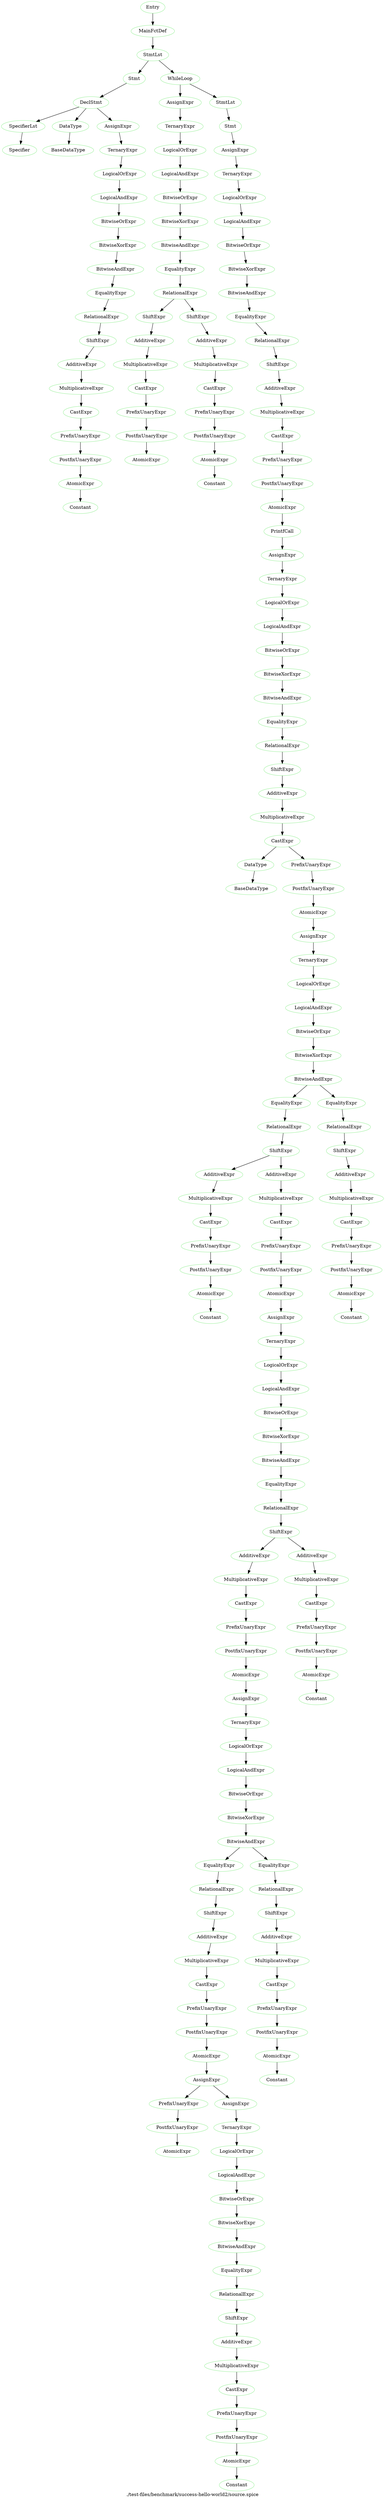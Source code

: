 digraph {
 rankdir="TB";
 label="./test-files/benchmark/success-hello-world2/source.spice";
 L1C1_Entry [color="lightgreen",label="Entry"];
 L3C1_MainFctDef [color="lightgreen",label="MainFctDef"];
 L1C1_Entry -> L3C1_MainFctDef;
 L4C5_StmtLst [color="lightgreen",label="StmtLst"];
 L3C1_MainFctDef -> L4C5_StmtLst;
 L4C5_Stmt [color="lightgreen",label="Stmt"];
 L4C5_StmtLst -> L4C5_Stmt;
 L4C5_DeclStmt [color="lightgreen",label="DeclStmt"];
 L4C5_Stmt -> L4C5_DeclStmt;
 L4C5_SpecifierLst [color="lightgreen",label="SpecifierLst"];
 L4C5_DeclStmt -> L4C5_SpecifierLst;
 L4C5_Specifier [color="lightgreen",label="Specifier"];
 L4C5_SpecifierLst -> L4C5_Specifier;
 L4C14_DataType [color="lightgreen",label="DataType"];
 L4C5_DeclStmt -> L4C14_DataType;
 L4C14_BaseDataType [color="lightgreen",label="BaseDataType"];
 L4C14_DataType -> L4C14_BaseDataType;
 L4C24_AssignExpr [color="lightgreen",label="AssignExpr"];
 L4C5_DeclStmt -> L4C24_AssignExpr;
 L4C24_TernaryExpr [color="lightgreen",label="TernaryExpr"];
 L4C24_AssignExpr -> L4C24_TernaryExpr;
 L4C24_LogicalOrExpr [color="lightgreen",label="LogicalOrExpr"];
 L4C24_TernaryExpr -> L4C24_LogicalOrExpr;
 L4C24_LogicalAndExpr [color="lightgreen",label="LogicalAndExpr"];
 L4C24_LogicalOrExpr -> L4C24_LogicalAndExpr;
 L4C24_BitwiseOrExpr [color="lightgreen",label="BitwiseOrExpr"];
 L4C24_LogicalAndExpr -> L4C24_BitwiseOrExpr;
 L4C24_BitwiseXorExpr [color="lightgreen",label="BitwiseXorExpr"];
 L4C24_BitwiseOrExpr -> L4C24_BitwiseXorExpr;
 L4C24_BitwiseAndExpr [color="lightgreen",label="BitwiseAndExpr"];
 L4C24_BitwiseXorExpr -> L4C24_BitwiseAndExpr;
 L4C24_EqualityExpr [color="lightgreen",label="EqualityExpr"];
 L4C24_BitwiseAndExpr -> L4C24_EqualityExpr;
 L4C24_RelationalExpr [color="lightgreen",label="RelationalExpr"];
 L4C24_EqualityExpr -> L4C24_RelationalExpr;
 L4C24_ShiftExpr [color="lightgreen",label="ShiftExpr"];
 L4C24_RelationalExpr -> L4C24_ShiftExpr;
 L4C24_AdditiveExpr [color="lightgreen",label="AdditiveExpr"];
 L4C24_ShiftExpr -> L4C24_AdditiveExpr;
 L4C24_MultiplicativeExpr [color="lightgreen",label="MultiplicativeExpr"];
 L4C24_AdditiveExpr -> L4C24_MultiplicativeExpr;
 L4C24_CastExpr [color="lightgreen",label="CastExpr"];
 L4C24_MultiplicativeExpr -> L4C24_CastExpr;
 L4C24_PrefixUnaryExpr [color="lightgreen",label="PrefixUnaryExpr"];
 L4C24_CastExpr -> L4C24_PrefixUnaryExpr;
 L4C24_PostfixUnaryExpr [color="lightgreen",label="PostfixUnaryExpr"];
 L4C24_PrefixUnaryExpr -> L4C24_PostfixUnaryExpr;
 L4C24_AtomicExpr [color="lightgreen",label="AtomicExpr"];
 L4C24_PostfixUnaryExpr -> L4C24_AtomicExpr;
 L4C24_Constant [color="lightgreen",label="Constant"];
 L4C24_AtomicExpr -> L4C24_Constant;
 L5C5_WhileLoop [color="lightgreen",label="WhileLoop"];
 L4C5_StmtLst -> L5C5_WhileLoop;
 L5C11_AssignExpr [color="lightgreen",label="AssignExpr"];
 L5C5_WhileLoop -> L5C11_AssignExpr;
 L5C11_TernaryExpr [color="lightgreen",label="TernaryExpr"];
 L5C11_AssignExpr -> L5C11_TernaryExpr;
 L5C11_LogicalOrExpr [color="lightgreen",label="LogicalOrExpr"];
 L5C11_TernaryExpr -> L5C11_LogicalOrExpr;
 L5C11_LogicalAndExpr [color="lightgreen",label="LogicalAndExpr"];
 L5C11_LogicalOrExpr -> L5C11_LogicalAndExpr;
 L5C11_BitwiseOrExpr [color="lightgreen",label="BitwiseOrExpr"];
 L5C11_LogicalAndExpr -> L5C11_BitwiseOrExpr;
 L5C11_BitwiseXorExpr [color="lightgreen",label="BitwiseXorExpr"];
 L5C11_BitwiseOrExpr -> L5C11_BitwiseXorExpr;
 L5C11_BitwiseAndExpr [color="lightgreen",label="BitwiseAndExpr"];
 L5C11_BitwiseXorExpr -> L5C11_BitwiseAndExpr;
 L5C11_EqualityExpr [color="lightgreen",label="EqualityExpr"];
 L5C11_BitwiseAndExpr -> L5C11_EqualityExpr;
 L5C11_RelationalExpr [color="lightgreen",label="RelationalExpr"];
 L5C11_EqualityExpr -> L5C11_RelationalExpr;
 L5C11_ShiftExpr [color="lightgreen",label="ShiftExpr"];
 L5C11_RelationalExpr -> L5C11_ShiftExpr;
 L5C11_AdditiveExpr [color="lightgreen",label="AdditiveExpr"];
 L5C11_ShiftExpr -> L5C11_AdditiveExpr;
 L5C11_MultiplicativeExpr [color="lightgreen",label="MultiplicativeExpr"];
 L5C11_AdditiveExpr -> L5C11_MultiplicativeExpr;
 L5C11_CastExpr [color="lightgreen",label="CastExpr"];
 L5C11_MultiplicativeExpr -> L5C11_CastExpr;
 L5C11_PrefixUnaryExpr [color="lightgreen",label="PrefixUnaryExpr"];
 L5C11_CastExpr -> L5C11_PrefixUnaryExpr;
 L5C11_PostfixUnaryExpr [color="lightgreen",label="PostfixUnaryExpr"];
 L5C11_PrefixUnaryExpr -> L5C11_PostfixUnaryExpr;
 L5C11_AtomicExpr [color="lightgreen",label="AtomicExpr"];
 L5C11_PostfixUnaryExpr -> L5C11_AtomicExpr;
 L5C16_ShiftExpr [color="lightgreen",label="ShiftExpr"];
 L5C11_RelationalExpr -> L5C16_ShiftExpr;
 L5C16_AdditiveExpr [color="lightgreen",label="AdditiveExpr"];
 L5C16_ShiftExpr -> L5C16_AdditiveExpr;
 L5C16_MultiplicativeExpr [color="lightgreen",label="MultiplicativeExpr"];
 L5C16_AdditiveExpr -> L5C16_MultiplicativeExpr;
 L5C16_CastExpr [color="lightgreen",label="CastExpr"];
 L5C16_MultiplicativeExpr -> L5C16_CastExpr;
 L5C16_PrefixUnaryExpr [color="lightgreen",label="PrefixUnaryExpr"];
 L5C16_CastExpr -> L5C16_PrefixUnaryExpr;
 L5C16_PostfixUnaryExpr [color="lightgreen",label="PostfixUnaryExpr"];
 L5C16_PrefixUnaryExpr -> L5C16_PostfixUnaryExpr;
 L5C16_AtomicExpr [color="lightgreen",label="AtomicExpr"];
 L5C16_PostfixUnaryExpr -> L5C16_AtomicExpr;
 L5C16_Constant [color="lightgreen",label="Constant"];
 L5C16_AtomicExpr -> L5C16_Constant;
 L6C9_StmtLst [color="lightgreen",label="StmtLst"];
 L5C5_WhileLoop -> L6C9_StmtLst;
 L6C9_Stmt [color="lightgreen",label="Stmt"];
 L6C9_StmtLst -> L6C9_Stmt;
 L6C9_AssignExpr [color="lightgreen",label="AssignExpr"];
 L6C9_Stmt -> L6C9_AssignExpr;
 L6C9_TernaryExpr [color="lightgreen",label="TernaryExpr"];
 L6C9_AssignExpr -> L6C9_TernaryExpr;
 L6C9_LogicalOrExpr [color="lightgreen",label="LogicalOrExpr"];
 L6C9_TernaryExpr -> L6C9_LogicalOrExpr;
 L6C9_LogicalAndExpr [color="lightgreen",label="LogicalAndExpr"];
 L6C9_LogicalOrExpr -> L6C9_LogicalAndExpr;
 L6C9_BitwiseOrExpr [color="lightgreen",label="BitwiseOrExpr"];
 L6C9_LogicalAndExpr -> L6C9_BitwiseOrExpr;
 L6C9_BitwiseXorExpr [color="lightgreen",label="BitwiseXorExpr"];
 L6C9_BitwiseOrExpr -> L6C9_BitwiseXorExpr;
 L6C9_BitwiseAndExpr [color="lightgreen",label="BitwiseAndExpr"];
 L6C9_BitwiseXorExpr -> L6C9_BitwiseAndExpr;
 L6C9_EqualityExpr [color="lightgreen",label="EqualityExpr"];
 L6C9_BitwiseAndExpr -> L6C9_EqualityExpr;
 L6C9_RelationalExpr [color="lightgreen",label="RelationalExpr"];
 L6C9_EqualityExpr -> L6C9_RelationalExpr;
 L6C9_ShiftExpr [color="lightgreen",label="ShiftExpr"];
 L6C9_RelationalExpr -> L6C9_ShiftExpr;
 L6C9_AdditiveExpr [color="lightgreen",label="AdditiveExpr"];
 L6C9_ShiftExpr -> L6C9_AdditiveExpr;
 L6C9_MultiplicativeExpr [color="lightgreen",label="MultiplicativeExpr"];
 L6C9_AdditiveExpr -> L6C9_MultiplicativeExpr;
 L6C9_CastExpr [color="lightgreen",label="CastExpr"];
 L6C9_MultiplicativeExpr -> L6C9_CastExpr;
 L6C9_PrefixUnaryExpr [color="lightgreen",label="PrefixUnaryExpr"];
 L6C9_CastExpr -> L6C9_PrefixUnaryExpr;
 L6C9_PostfixUnaryExpr [color="lightgreen",label="PostfixUnaryExpr"];
 L6C9_PrefixUnaryExpr -> L6C9_PostfixUnaryExpr;
 L6C9_AtomicExpr [color="lightgreen",label="AtomicExpr"];
 L6C9_PostfixUnaryExpr -> L6C9_AtomicExpr;
 L6C9_PrintfCall [color="lightgreen",label="PrintfCall"];
 L6C9_AtomicExpr -> L6C9_PrintfCall;
 L6C22_AssignExpr [color="lightgreen",label="AssignExpr"];
 L6C9_PrintfCall -> L6C22_AssignExpr;
 L6C22_TernaryExpr [color="lightgreen",label="TernaryExpr"];
 L6C22_AssignExpr -> L6C22_TernaryExpr;
 L6C22_LogicalOrExpr [color="lightgreen",label="LogicalOrExpr"];
 L6C22_TernaryExpr -> L6C22_LogicalOrExpr;
 L6C22_LogicalAndExpr [color="lightgreen",label="LogicalAndExpr"];
 L6C22_LogicalOrExpr -> L6C22_LogicalAndExpr;
 L6C22_BitwiseOrExpr [color="lightgreen",label="BitwiseOrExpr"];
 L6C22_LogicalAndExpr -> L6C22_BitwiseOrExpr;
 L6C22_BitwiseXorExpr [color="lightgreen",label="BitwiseXorExpr"];
 L6C22_BitwiseOrExpr -> L6C22_BitwiseXorExpr;
 L6C22_BitwiseAndExpr [color="lightgreen",label="BitwiseAndExpr"];
 L6C22_BitwiseXorExpr -> L6C22_BitwiseAndExpr;
 L6C22_EqualityExpr [color="lightgreen",label="EqualityExpr"];
 L6C22_BitwiseAndExpr -> L6C22_EqualityExpr;
 L6C22_RelationalExpr [color="lightgreen",label="RelationalExpr"];
 L6C22_EqualityExpr -> L6C22_RelationalExpr;
 L6C22_ShiftExpr [color="lightgreen",label="ShiftExpr"];
 L6C22_RelationalExpr -> L6C22_ShiftExpr;
 L6C22_AdditiveExpr [color="lightgreen",label="AdditiveExpr"];
 L6C22_ShiftExpr -> L6C22_AdditiveExpr;
 L6C22_MultiplicativeExpr [color="lightgreen",label="MultiplicativeExpr"];
 L6C22_AdditiveExpr -> L6C22_MultiplicativeExpr;
 L6C22_CastExpr [color="lightgreen",label="CastExpr"];
 L6C22_MultiplicativeExpr -> L6C22_CastExpr;
 L6C23_DataType [color="lightgreen",label="DataType"];
 L6C22_CastExpr -> L6C23_DataType;
 L6C23_BaseDataType [color="lightgreen",label="BaseDataType"];
 L6C23_DataType -> L6C23_BaseDataType;
 L6C29_PrefixUnaryExpr [color="lightgreen",label="PrefixUnaryExpr"];
 L6C22_CastExpr -> L6C29_PrefixUnaryExpr;
 L6C29_PostfixUnaryExpr [color="lightgreen",label="PostfixUnaryExpr"];
 L6C29_PrefixUnaryExpr -> L6C29_PostfixUnaryExpr;
 L6C29_AtomicExpr [color="lightgreen",label="AtomicExpr"];
 L6C29_PostfixUnaryExpr -> L6C29_AtomicExpr;
 L6C30_AssignExpr [color="lightgreen",label="AssignExpr"];
 L6C29_AtomicExpr -> L6C30_AssignExpr;
 L6C30_TernaryExpr [color="lightgreen",label="TernaryExpr"];
 L6C30_AssignExpr -> L6C30_TernaryExpr;
 L6C30_LogicalOrExpr [color="lightgreen",label="LogicalOrExpr"];
 L6C30_TernaryExpr -> L6C30_LogicalOrExpr;
 L6C30_LogicalAndExpr [color="lightgreen",label="LogicalAndExpr"];
 L6C30_LogicalOrExpr -> L6C30_LogicalAndExpr;
 L6C30_BitwiseOrExpr [color="lightgreen",label="BitwiseOrExpr"];
 L6C30_LogicalAndExpr -> L6C30_BitwiseOrExpr;
 L6C30_BitwiseXorExpr [color="lightgreen",label="BitwiseXorExpr"];
 L6C30_BitwiseOrExpr -> L6C30_BitwiseXorExpr;
 L6C30_BitwiseAndExpr [color="lightgreen",label="BitwiseAndExpr"];
 L6C30_BitwiseXorExpr -> L6C30_BitwiseAndExpr;
 L6C30_EqualityExpr [color="lightgreen",label="EqualityExpr"];
 L6C30_BitwiseAndExpr -> L6C30_EqualityExpr;
 L6C30_RelationalExpr [color="lightgreen",label="RelationalExpr"];
 L6C30_EqualityExpr -> L6C30_RelationalExpr;
 L6C30_ShiftExpr [color="lightgreen",label="ShiftExpr"];
 L6C30_RelationalExpr -> L6C30_ShiftExpr;
 L6C30_AdditiveExpr [color="lightgreen",label="AdditiveExpr"];
 L6C30_ShiftExpr -> L6C30_AdditiveExpr;
 L6C30_MultiplicativeExpr [color="lightgreen",label="MultiplicativeExpr"];
 L6C30_AdditiveExpr -> L6C30_MultiplicativeExpr;
 L6C30_CastExpr [color="lightgreen",label="CastExpr"];
 L6C30_MultiplicativeExpr -> L6C30_CastExpr;
 L6C30_PrefixUnaryExpr [color="lightgreen",label="PrefixUnaryExpr"];
 L6C30_CastExpr -> L6C30_PrefixUnaryExpr;
 L6C30_PostfixUnaryExpr [color="lightgreen",label="PostfixUnaryExpr"];
 L6C30_PrefixUnaryExpr -> L6C30_PostfixUnaryExpr;
 L6C30_AtomicExpr [color="lightgreen",label="AtomicExpr"];
 L6C30_PostfixUnaryExpr -> L6C30_AtomicExpr;
 L6C30_Constant [color="lightgreen",label="Constant"];
 L6C30_AtomicExpr -> L6C30_Constant;
 L6C54_AdditiveExpr [color="lightgreen",label="AdditiveExpr"];
 L6C30_ShiftExpr -> L6C54_AdditiveExpr;
 L6C54_MultiplicativeExpr [color="lightgreen",label="MultiplicativeExpr"];
 L6C54_AdditiveExpr -> L6C54_MultiplicativeExpr;
 L6C54_CastExpr [color="lightgreen",label="CastExpr"];
 L6C54_MultiplicativeExpr -> L6C54_CastExpr;
 L6C54_PrefixUnaryExpr [color="lightgreen",label="PrefixUnaryExpr"];
 L6C54_CastExpr -> L6C54_PrefixUnaryExpr;
 L6C54_PostfixUnaryExpr [color="lightgreen",label="PostfixUnaryExpr"];
 L6C54_PrefixUnaryExpr -> L6C54_PostfixUnaryExpr;
 L6C54_AtomicExpr [color="lightgreen",label="AtomicExpr"];
 L6C54_PostfixUnaryExpr -> L6C54_AtomicExpr;
 L6C55_AssignExpr [color="lightgreen",label="AssignExpr"];
 L6C54_AtomicExpr -> L6C55_AssignExpr;
 L6C55_TernaryExpr [color="lightgreen",label="TernaryExpr"];
 L6C55_AssignExpr -> L6C55_TernaryExpr;
 L6C55_LogicalOrExpr [color="lightgreen",label="LogicalOrExpr"];
 L6C55_TernaryExpr -> L6C55_LogicalOrExpr;
 L6C55_LogicalAndExpr [color="lightgreen",label="LogicalAndExpr"];
 L6C55_LogicalOrExpr -> L6C55_LogicalAndExpr;
 L6C55_BitwiseOrExpr [color="lightgreen",label="BitwiseOrExpr"];
 L6C55_LogicalAndExpr -> L6C55_BitwiseOrExpr;
 L6C55_BitwiseXorExpr [color="lightgreen",label="BitwiseXorExpr"];
 L6C55_BitwiseOrExpr -> L6C55_BitwiseXorExpr;
 L6C55_BitwiseAndExpr [color="lightgreen",label="BitwiseAndExpr"];
 L6C55_BitwiseXorExpr -> L6C55_BitwiseAndExpr;
 L6C55_EqualityExpr [color="lightgreen",label="EqualityExpr"];
 L6C55_BitwiseAndExpr -> L6C55_EqualityExpr;
 L6C55_RelationalExpr [color="lightgreen",label="RelationalExpr"];
 L6C55_EqualityExpr -> L6C55_RelationalExpr;
 L6C55_ShiftExpr [color="lightgreen",label="ShiftExpr"];
 L6C55_RelationalExpr -> L6C55_ShiftExpr;
 L6C55_AdditiveExpr [color="lightgreen",label="AdditiveExpr"];
 L6C55_ShiftExpr -> L6C55_AdditiveExpr;
 L6C55_MultiplicativeExpr [color="lightgreen",label="MultiplicativeExpr"];
 L6C55_AdditiveExpr -> L6C55_MultiplicativeExpr;
 L6C55_CastExpr [color="lightgreen",label="CastExpr"];
 L6C55_MultiplicativeExpr -> L6C55_CastExpr;
 L6C55_PrefixUnaryExpr [color="lightgreen",label="PrefixUnaryExpr"];
 L6C55_CastExpr -> L6C55_PrefixUnaryExpr;
 L6C55_PostfixUnaryExpr [color="lightgreen",label="PostfixUnaryExpr"];
 L6C55_PrefixUnaryExpr -> L6C55_PostfixUnaryExpr;
 L6C55_AtomicExpr [color="lightgreen",label="AtomicExpr"];
 L6C55_PostfixUnaryExpr -> L6C55_AtomicExpr;
 L6C56_AssignExpr [color="lightgreen",label="AssignExpr"];
 L6C55_AtomicExpr -> L6C56_AssignExpr;
 L6C56_TernaryExpr [color="lightgreen",label="TernaryExpr"];
 L6C56_AssignExpr -> L6C56_TernaryExpr;
 L6C56_LogicalOrExpr [color="lightgreen",label="LogicalOrExpr"];
 L6C56_TernaryExpr -> L6C56_LogicalOrExpr;
 L6C56_LogicalAndExpr [color="lightgreen",label="LogicalAndExpr"];
 L6C56_LogicalOrExpr -> L6C56_LogicalAndExpr;
 L6C56_BitwiseOrExpr [color="lightgreen",label="BitwiseOrExpr"];
 L6C56_LogicalAndExpr -> L6C56_BitwiseOrExpr;
 L6C56_BitwiseXorExpr [color="lightgreen",label="BitwiseXorExpr"];
 L6C56_BitwiseOrExpr -> L6C56_BitwiseXorExpr;
 L6C56_BitwiseAndExpr [color="lightgreen",label="BitwiseAndExpr"];
 L6C56_BitwiseXorExpr -> L6C56_BitwiseAndExpr;
 L6C56_EqualityExpr [color="lightgreen",label="EqualityExpr"];
 L6C56_BitwiseAndExpr -> L6C56_EqualityExpr;
 L6C56_RelationalExpr [color="lightgreen",label="RelationalExpr"];
 L6C56_EqualityExpr -> L6C56_RelationalExpr;
 L6C56_ShiftExpr [color="lightgreen",label="ShiftExpr"];
 L6C56_RelationalExpr -> L6C56_ShiftExpr;
 L6C56_AdditiveExpr [color="lightgreen",label="AdditiveExpr"];
 L6C56_ShiftExpr -> L6C56_AdditiveExpr;
 L6C56_MultiplicativeExpr [color="lightgreen",label="MultiplicativeExpr"];
 L6C56_AdditiveExpr -> L6C56_MultiplicativeExpr;
 L6C56_CastExpr [color="lightgreen",label="CastExpr"];
 L6C56_MultiplicativeExpr -> L6C56_CastExpr;
 L6C56_PrefixUnaryExpr [color="lightgreen",label="PrefixUnaryExpr"];
 L6C56_CastExpr -> L6C56_PrefixUnaryExpr;
 L6C56_PostfixUnaryExpr [color="lightgreen",label="PostfixUnaryExpr"];
 L6C56_PrefixUnaryExpr -> L6C56_PostfixUnaryExpr;
 L6C56_AtomicExpr [color="lightgreen",label="AtomicExpr"];
 L6C56_PostfixUnaryExpr -> L6C56_AtomicExpr;
 L6C57_AssignExpr [color="lightgreen",label="AssignExpr"];
 L6C56_AtomicExpr -> L6C57_AssignExpr;
 L6C57_PrefixUnaryExpr [color="lightgreen",label="PrefixUnaryExpr"];
 L6C57_AssignExpr -> L6C57_PrefixUnaryExpr;
 L6C57_PostfixUnaryExpr [color="lightgreen",label="PostfixUnaryExpr"];
 L6C57_PrefixUnaryExpr -> L6C57_PostfixUnaryExpr;
 L6C57_AtomicExpr [color="lightgreen",label="AtomicExpr"];
 L6C57_PostfixUnaryExpr -> L6C57_AtomicExpr;
 L6C64_AssignExpr [color="lightgreen",label="AssignExpr"];
 L6C57_AssignExpr -> L6C64_AssignExpr;
 L6C64_TernaryExpr [color="lightgreen",label="TernaryExpr"];
 L6C64_AssignExpr -> L6C64_TernaryExpr;
 L6C64_LogicalOrExpr [color="lightgreen",label="LogicalOrExpr"];
 L6C64_TernaryExpr -> L6C64_LogicalOrExpr;
 L6C64_LogicalAndExpr [color="lightgreen",label="LogicalAndExpr"];
 L6C64_LogicalOrExpr -> L6C64_LogicalAndExpr;
 L6C64_BitwiseOrExpr [color="lightgreen",label="BitwiseOrExpr"];
 L6C64_LogicalAndExpr -> L6C64_BitwiseOrExpr;
 L6C64_BitwiseXorExpr [color="lightgreen",label="BitwiseXorExpr"];
 L6C64_BitwiseOrExpr -> L6C64_BitwiseXorExpr;
 L6C64_BitwiseAndExpr [color="lightgreen",label="BitwiseAndExpr"];
 L6C64_BitwiseXorExpr -> L6C64_BitwiseAndExpr;
 L6C64_EqualityExpr [color="lightgreen",label="EqualityExpr"];
 L6C64_BitwiseAndExpr -> L6C64_EqualityExpr;
 L6C64_RelationalExpr [color="lightgreen",label="RelationalExpr"];
 L6C64_EqualityExpr -> L6C64_RelationalExpr;
 L6C64_ShiftExpr [color="lightgreen",label="ShiftExpr"];
 L6C64_RelationalExpr -> L6C64_ShiftExpr;
 L6C64_AdditiveExpr [color="lightgreen",label="AdditiveExpr"];
 L6C64_ShiftExpr -> L6C64_AdditiveExpr;
 L6C64_MultiplicativeExpr [color="lightgreen",label="MultiplicativeExpr"];
 L6C64_AdditiveExpr -> L6C64_MultiplicativeExpr;
 L6C64_CastExpr [color="lightgreen",label="CastExpr"];
 L6C64_MultiplicativeExpr -> L6C64_CastExpr;
 L6C64_PrefixUnaryExpr [color="lightgreen",label="PrefixUnaryExpr"];
 L6C64_CastExpr -> L6C64_PrefixUnaryExpr;
 L6C64_PostfixUnaryExpr [color="lightgreen",label="PostfixUnaryExpr"];
 L6C64_PrefixUnaryExpr -> L6C64_PostfixUnaryExpr;
 L6C64_AtomicExpr [color="lightgreen",label="AtomicExpr"];
 L6C64_PostfixUnaryExpr -> L6C64_AtomicExpr;
 L6C64_Constant [color="lightgreen",label="Constant"];
 L6C64_AtomicExpr -> L6C64_Constant;
 L6C70_EqualityExpr [color="lightgreen",label="EqualityExpr"];
 L6C56_BitwiseAndExpr -> L6C70_EqualityExpr;
 L6C70_RelationalExpr [color="lightgreen",label="RelationalExpr"];
 L6C70_EqualityExpr -> L6C70_RelationalExpr;
 L6C70_ShiftExpr [color="lightgreen",label="ShiftExpr"];
 L6C70_RelationalExpr -> L6C70_ShiftExpr;
 L6C70_AdditiveExpr [color="lightgreen",label="AdditiveExpr"];
 L6C70_ShiftExpr -> L6C70_AdditiveExpr;
 L6C70_MultiplicativeExpr [color="lightgreen",label="MultiplicativeExpr"];
 L6C70_AdditiveExpr -> L6C70_MultiplicativeExpr;
 L6C70_CastExpr [color="lightgreen",label="CastExpr"];
 L6C70_MultiplicativeExpr -> L6C70_CastExpr;
 L6C70_PrefixUnaryExpr [color="lightgreen",label="PrefixUnaryExpr"];
 L6C70_CastExpr -> L6C70_PrefixUnaryExpr;
 L6C70_PostfixUnaryExpr [color="lightgreen",label="PostfixUnaryExpr"];
 L6C70_PrefixUnaryExpr -> L6C70_PostfixUnaryExpr;
 L6C70_AtomicExpr [color="lightgreen",label="AtomicExpr"];
 L6C70_PostfixUnaryExpr -> L6C70_AtomicExpr;
 L6C70_Constant [color="lightgreen",label="Constant"];
 L6C70_AtomicExpr -> L6C70_Constant;
 L6C77_AdditiveExpr [color="lightgreen",label="AdditiveExpr"];
 L6C55_ShiftExpr -> L6C77_AdditiveExpr;
 L6C77_MultiplicativeExpr [color="lightgreen",label="MultiplicativeExpr"];
 L6C77_AdditiveExpr -> L6C77_MultiplicativeExpr;
 L6C77_CastExpr [color="lightgreen",label="CastExpr"];
 L6C77_MultiplicativeExpr -> L6C77_CastExpr;
 L6C77_PrefixUnaryExpr [color="lightgreen",label="PrefixUnaryExpr"];
 L6C77_CastExpr -> L6C77_PrefixUnaryExpr;
 L6C77_PostfixUnaryExpr [color="lightgreen",label="PostfixUnaryExpr"];
 L6C77_PrefixUnaryExpr -> L6C77_PostfixUnaryExpr;
 L6C77_AtomicExpr [color="lightgreen",label="AtomicExpr"];
 L6C77_PostfixUnaryExpr -> L6C77_AtomicExpr;
 L6C77_Constant [color="lightgreen",label="Constant"];
 L6C77_AtomicExpr -> L6C77_Constant;
 L6C83_EqualityExpr [color="lightgreen",label="EqualityExpr"];
 L6C30_BitwiseAndExpr -> L6C83_EqualityExpr;
 L6C83_RelationalExpr [color="lightgreen",label="RelationalExpr"];
 L6C83_EqualityExpr -> L6C83_RelationalExpr;
 L6C83_ShiftExpr [color="lightgreen",label="ShiftExpr"];
 L6C83_RelationalExpr -> L6C83_ShiftExpr;
 L6C83_AdditiveExpr [color="lightgreen",label="AdditiveExpr"];
 L6C83_ShiftExpr -> L6C83_AdditiveExpr;
 L6C83_MultiplicativeExpr [color="lightgreen",label="MultiplicativeExpr"];
 L6C83_AdditiveExpr -> L6C83_MultiplicativeExpr;
 L6C83_CastExpr [color="lightgreen",label="CastExpr"];
 L6C83_MultiplicativeExpr -> L6C83_CastExpr;
 L6C83_PrefixUnaryExpr [color="lightgreen",label="PrefixUnaryExpr"];
 L6C83_CastExpr -> L6C83_PrefixUnaryExpr;
 L6C83_PostfixUnaryExpr [color="lightgreen",label="PostfixUnaryExpr"];
 L6C83_PrefixUnaryExpr -> L6C83_PostfixUnaryExpr;
 L6C83_AtomicExpr [color="lightgreen",label="AtomicExpr"];
 L6C83_PostfixUnaryExpr -> L6C83_AtomicExpr;
 L6C83_Constant [color="lightgreen",label="Constant"];
 L6C83_AtomicExpr -> L6C83_Constant;
}